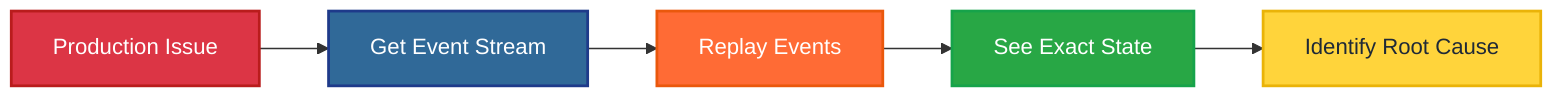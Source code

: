 graph LR
    A[Production Issue] --> B[Get Event Stream]
    B --> C[Replay Events]
    C --> D[See Exact State]
    D --> E[Identify Root Cause]

    style A fill:#DC3545,stroke:#b91c1c,stroke-width:2px,color:#ffffff
    style B fill:#306998,stroke:#1e3a8a,stroke-width:2px,color:#ffffff
    style C fill:#FF6B35,stroke:#ea580c,stroke-width:2px,color:#ffffff
    style D fill:#28A745,stroke:#16a34a,stroke-width:2px,color:#ffffff
    style E fill:#FFD43B,stroke:#eab308,stroke-width:2px,color:#1f2937